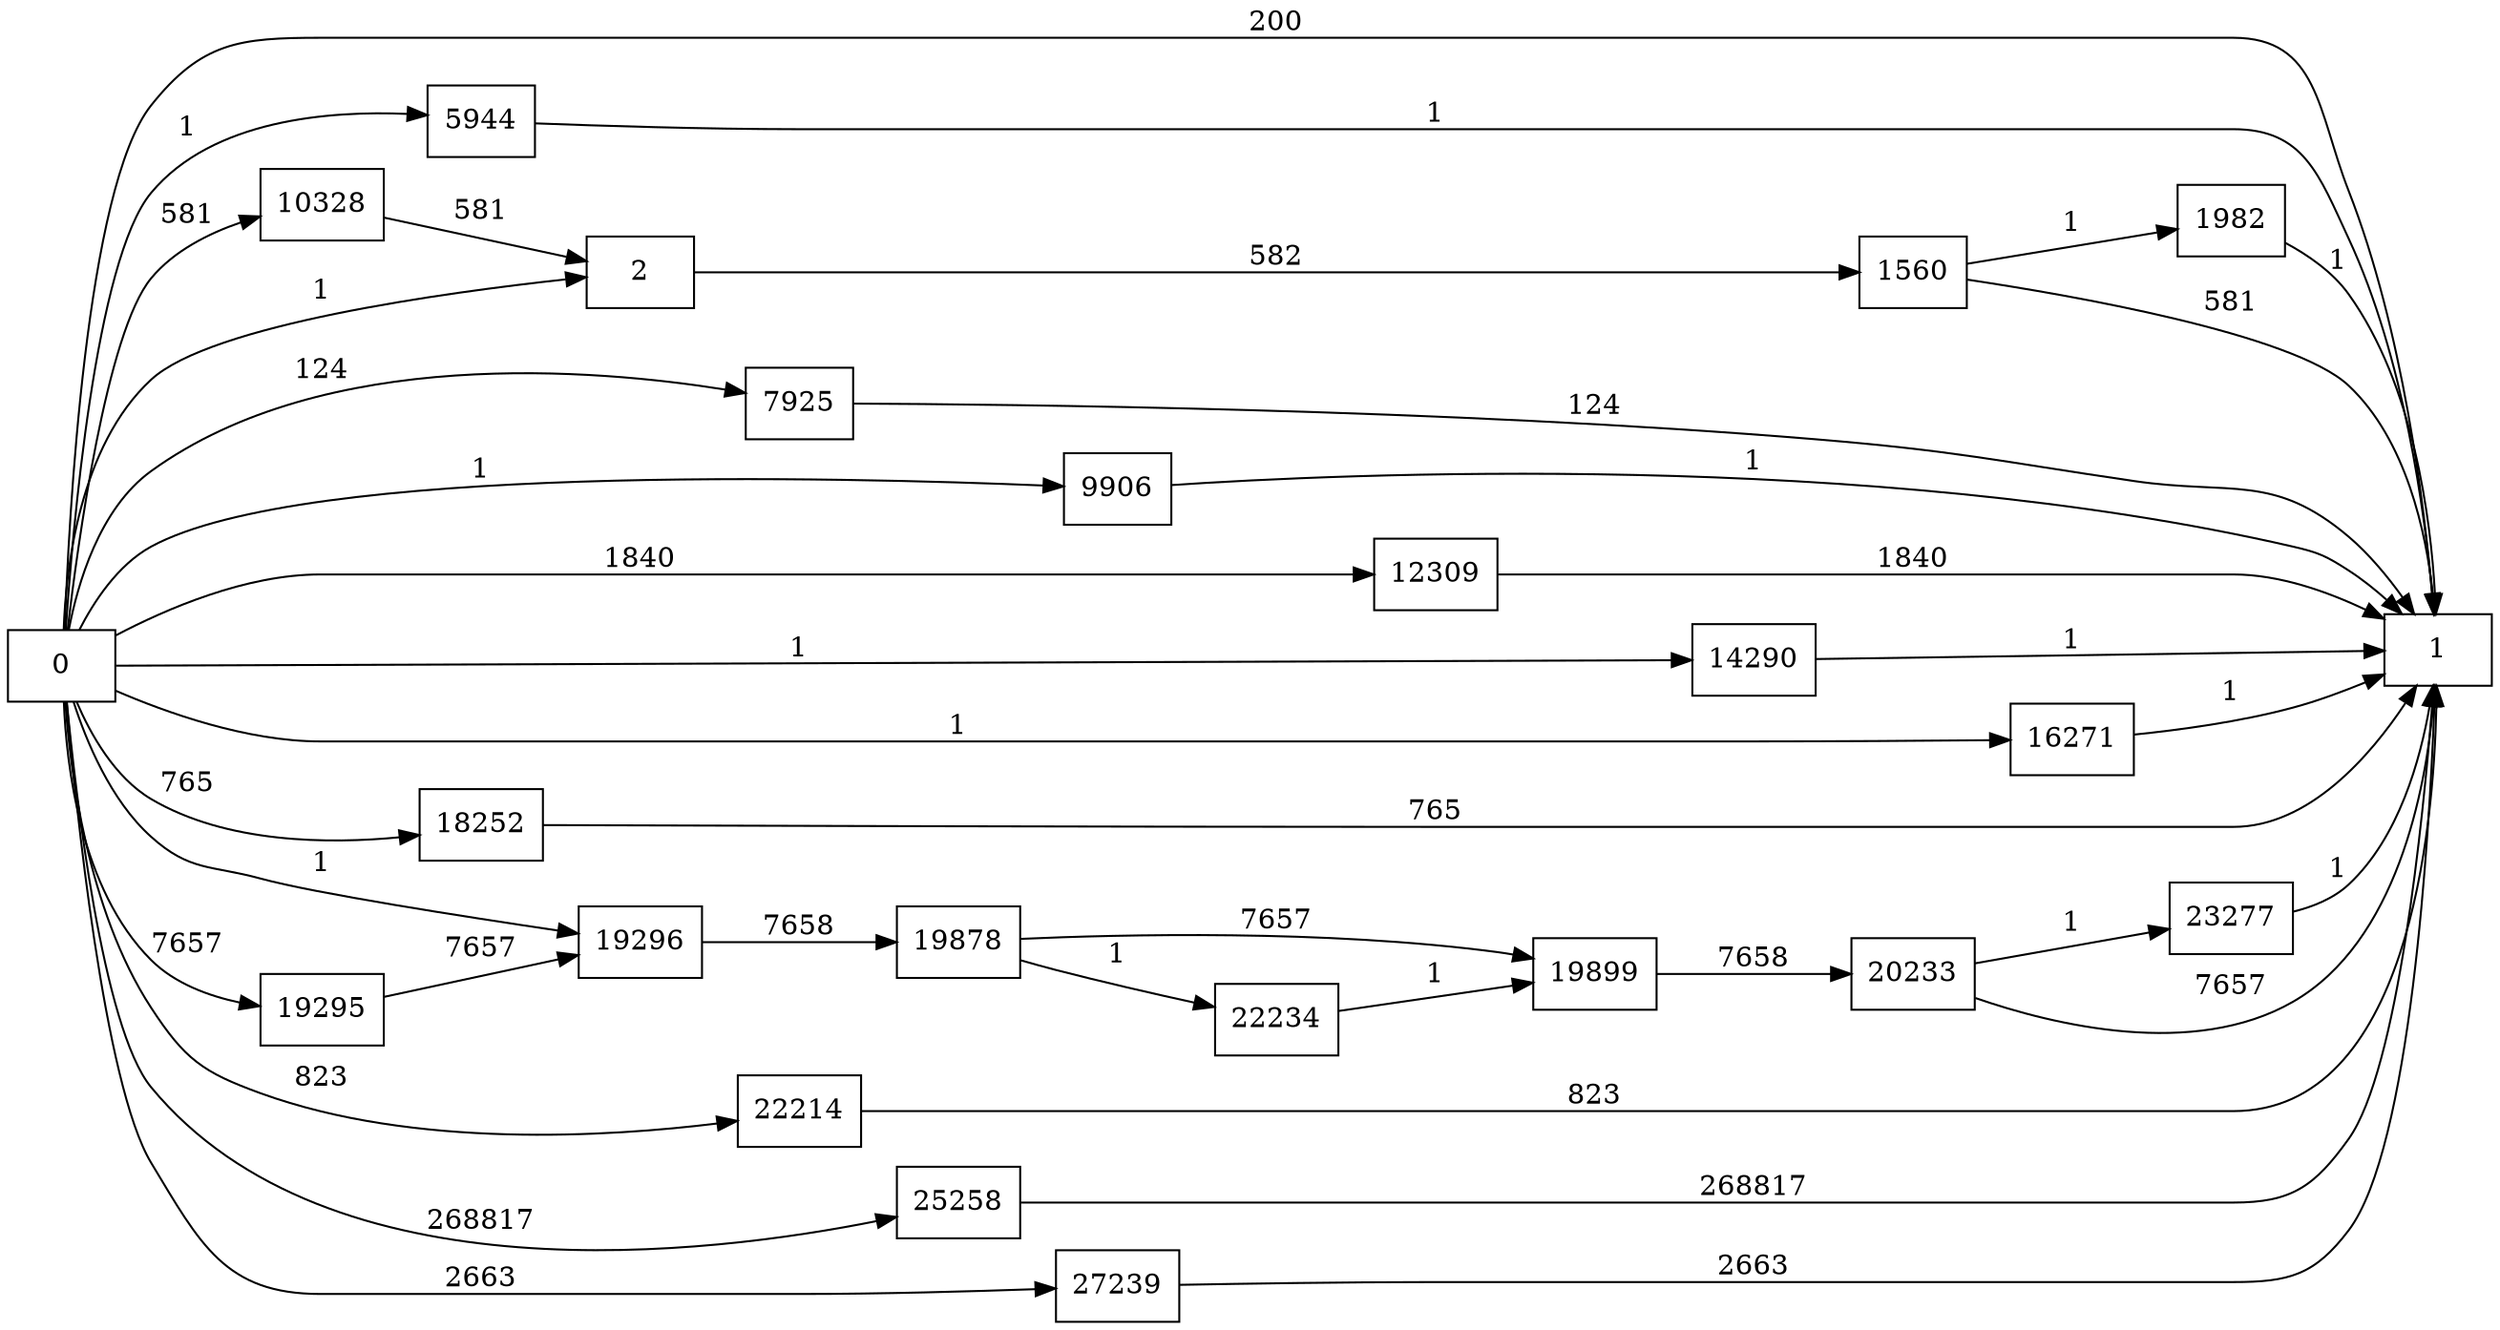 digraph {
	graph [rankdir=LR]
	node [shape=rectangle]
	2 -> 1560 [label=582]
	1560 -> 1 [label=581]
	1560 -> 1982 [label=1]
	1982 -> 1 [label=1]
	5944 -> 1 [label=1]
	7925 -> 1 [label=124]
	9906 -> 1 [label=1]
	10328 -> 2 [label=581]
	12309 -> 1 [label=1840]
	14290 -> 1 [label=1]
	16271 -> 1 [label=1]
	18252 -> 1 [label=765]
	19295 -> 19296 [label=7657]
	19296 -> 19878 [label=7658]
	19878 -> 19899 [label=7657]
	19878 -> 22234 [label=1]
	19899 -> 20233 [label=7658]
	20233 -> 1 [label=7657]
	20233 -> 23277 [label=1]
	22214 -> 1 [label=823]
	22234 -> 19899 [label=1]
	23277 -> 1 [label=1]
	25258 -> 1 [label=268817]
	27239 -> 1 [label=2663]
	0 -> 2 [label=1]
	0 -> 19296 [label=1]
	0 -> 1 [label=200]
	0 -> 5944 [label=1]
	0 -> 7925 [label=124]
	0 -> 9906 [label=1]
	0 -> 10328 [label=581]
	0 -> 12309 [label=1840]
	0 -> 14290 [label=1]
	0 -> 16271 [label=1]
	0 -> 18252 [label=765]
	0 -> 19295 [label=7657]
	0 -> 22214 [label=823]
	0 -> 25258 [label=268817]
	0 -> 27239 [label=2663]
}
